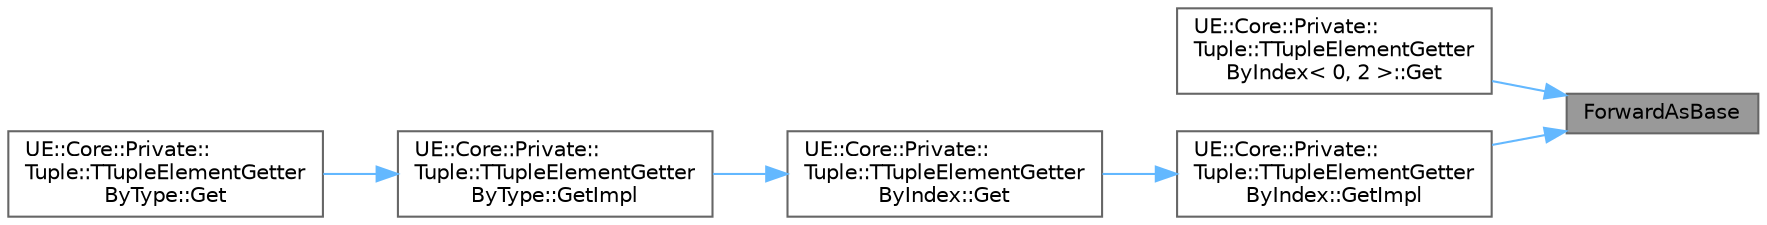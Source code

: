 digraph "ForwardAsBase"
{
 // INTERACTIVE_SVG=YES
 // LATEX_PDF_SIZE
  bgcolor="transparent";
  edge [fontname=Helvetica,fontsize=10,labelfontname=Helvetica,labelfontsize=10];
  node [fontname=Helvetica,fontsize=10,shape=box,height=0.2,width=0.4];
  rankdir="RL";
  Node1 [id="Node000001",label="ForwardAsBase",height=0.2,width=0.4,color="gray40", fillcolor="grey60", style="filled", fontcolor="black",tooltip="ForwardAsBase will cast a reference to an rvalue reference of a base type."];
  Node1 -> Node2 [id="edge1_Node000001_Node000002",dir="back",color="steelblue1",style="solid",tooltip=" "];
  Node2 [id="Node000002",label="UE::Core::Private::\lTuple::TTupleElementGetter\lByIndex\< 0, 2 \>::Get",height=0.2,width=0.4,color="grey40", fillcolor="white", style="filled",URL="$d4/d42/structUE_1_1Core_1_1Private_1_1Tuple_1_1TTupleElementGetterByIndex_3_010_00_012_01_4.html#a97ebf523baa8a99f5b0a2211724f798d",tooltip=" "];
  Node1 -> Node3 [id="edge2_Node000001_Node000003",dir="back",color="steelblue1",style="solid",tooltip=" "];
  Node3 [id="Node000003",label="UE::Core::Private::\lTuple::TTupleElementGetter\lByIndex::GetImpl",height=0.2,width=0.4,color="grey40", fillcolor="white", style="filled",URL="$d8/de7/structUE_1_1Core_1_1Private_1_1Tuple_1_1TTupleElementGetterByIndex.html#ad1535796761c3f1372b3b696c6a91b47",tooltip=" "];
  Node3 -> Node4 [id="edge3_Node000003_Node000004",dir="back",color="steelblue1",style="solid",tooltip=" "];
  Node4 [id="Node000004",label="UE::Core::Private::\lTuple::TTupleElementGetter\lByIndex::Get",height=0.2,width=0.4,color="grey40", fillcolor="white", style="filled",URL="$d8/de7/structUE_1_1Core_1_1Private_1_1Tuple_1_1TTupleElementGetterByIndex.html#a3be7c51dfddf71c608c8dabd2ed5f5b4",tooltip=" "];
  Node4 -> Node5 [id="edge4_Node000004_Node000005",dir="back",color="steelblue1",style="solid",tooltip=" "];
  Node5 [id="Node000005",label="UE::Core::Private::\lTuple::TTupleElementGetter\lByType::GetImpl",height=0.2,width=0.4,color="grey40", fillcolor="white", style="filled",URL="$d9/d10/structUE_1_1Core_1_1Private_1_1Tuple_1_1TTupleElementGetterByType.html#a05efd9873ac31bb74a909eee21ff9e5a",tooltip=" "];
  Node5 -> Node6 [id="edge5_Node000005_Node000006",dir="back",color="steelblue1",style="solid",tooltip=" "];
  Node6 [id="Node000006",label="UE::Core::Private::\lTuple::TTupleElementGetter\lByType::Get",height=0.2,width=0.4,color="grey40", fillcolor="white", style="filled",URL="$d9/d10/structUE_1_1Core_1_1Private_1_1Tuple_1_1TTupleElementGetterByType.html#a86d6019acf24e14286a1a84ee453f727",tooltip=" "];
}
